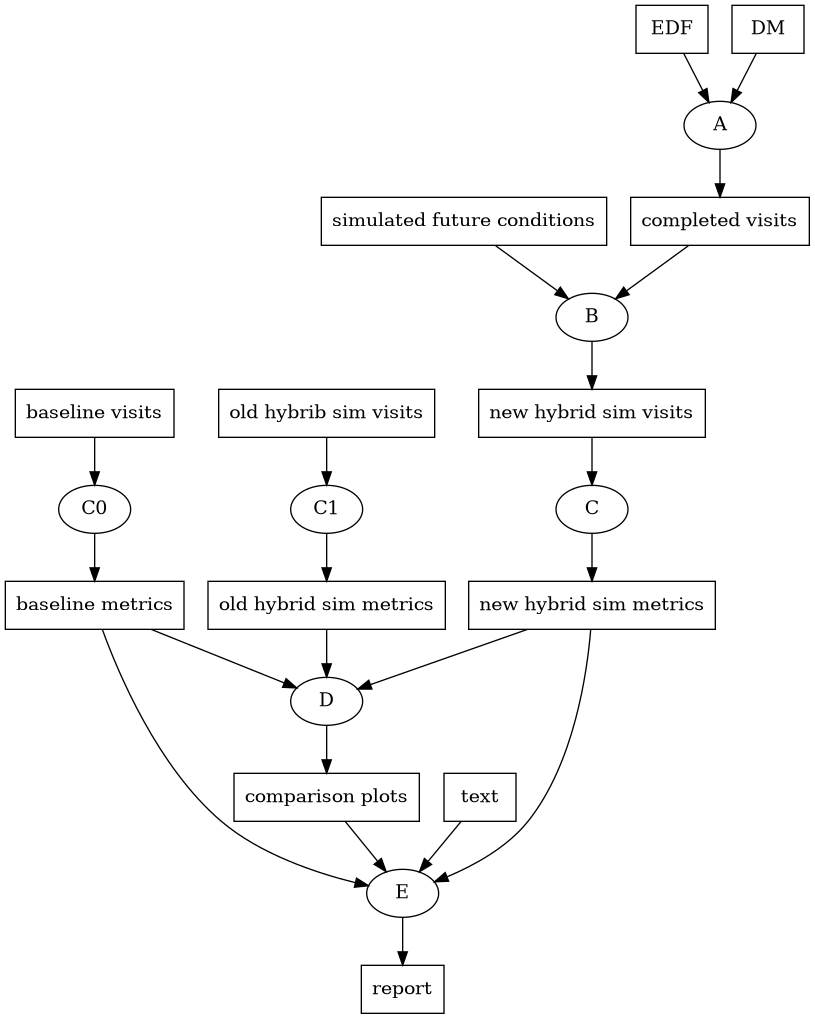 @startuml
skinparam monochrome true

digraph reportdfd {
    rankdir=TB;
    node [shape=box];
    
    visits[label="completed visits"]
    sims[label="new hybrid sim visits"]
    conditions[label="simulated future conditions"]
    new_metrics[label="new hybrid sim metrics"]
    
    A[shape=ellipse]
    EDF -> A
    DM -> A
    A -> visits
    
    B[shape=ellipse]
    visits -> B
    conditions -> B
    B -> sims
    
    C[shape=ellipse]
    sims -> C
    C -> new_metrics
    
    baseline[label="baseline visits"]
    baseline_metrics[label="baseline metrics"]
    C0[shape=ellipse]
    baseline -> C0
    C0 -> baseline_metrics
    
    prev_sims[label="old hybrib sim visits"]
    prev_metrics[label="old hybrid sim metrics"]
    C1[shape=ellipse]
    prev_sims -> C1
    C1 -> prev_metrics
    
    comparison_plots[label="comparison plots"]
    
    D[shape=ellipse]
    baseline_metrics -> D
    prev_metrics -> D
    new_metrics -> D
    D -> comparison_plots
    
    E[shape=ellipse]
    baseline_metrics -> E
    new_metrics -> E
    comparison_plots -> E
    text -> E
    E -> report
    
}

@enduml
